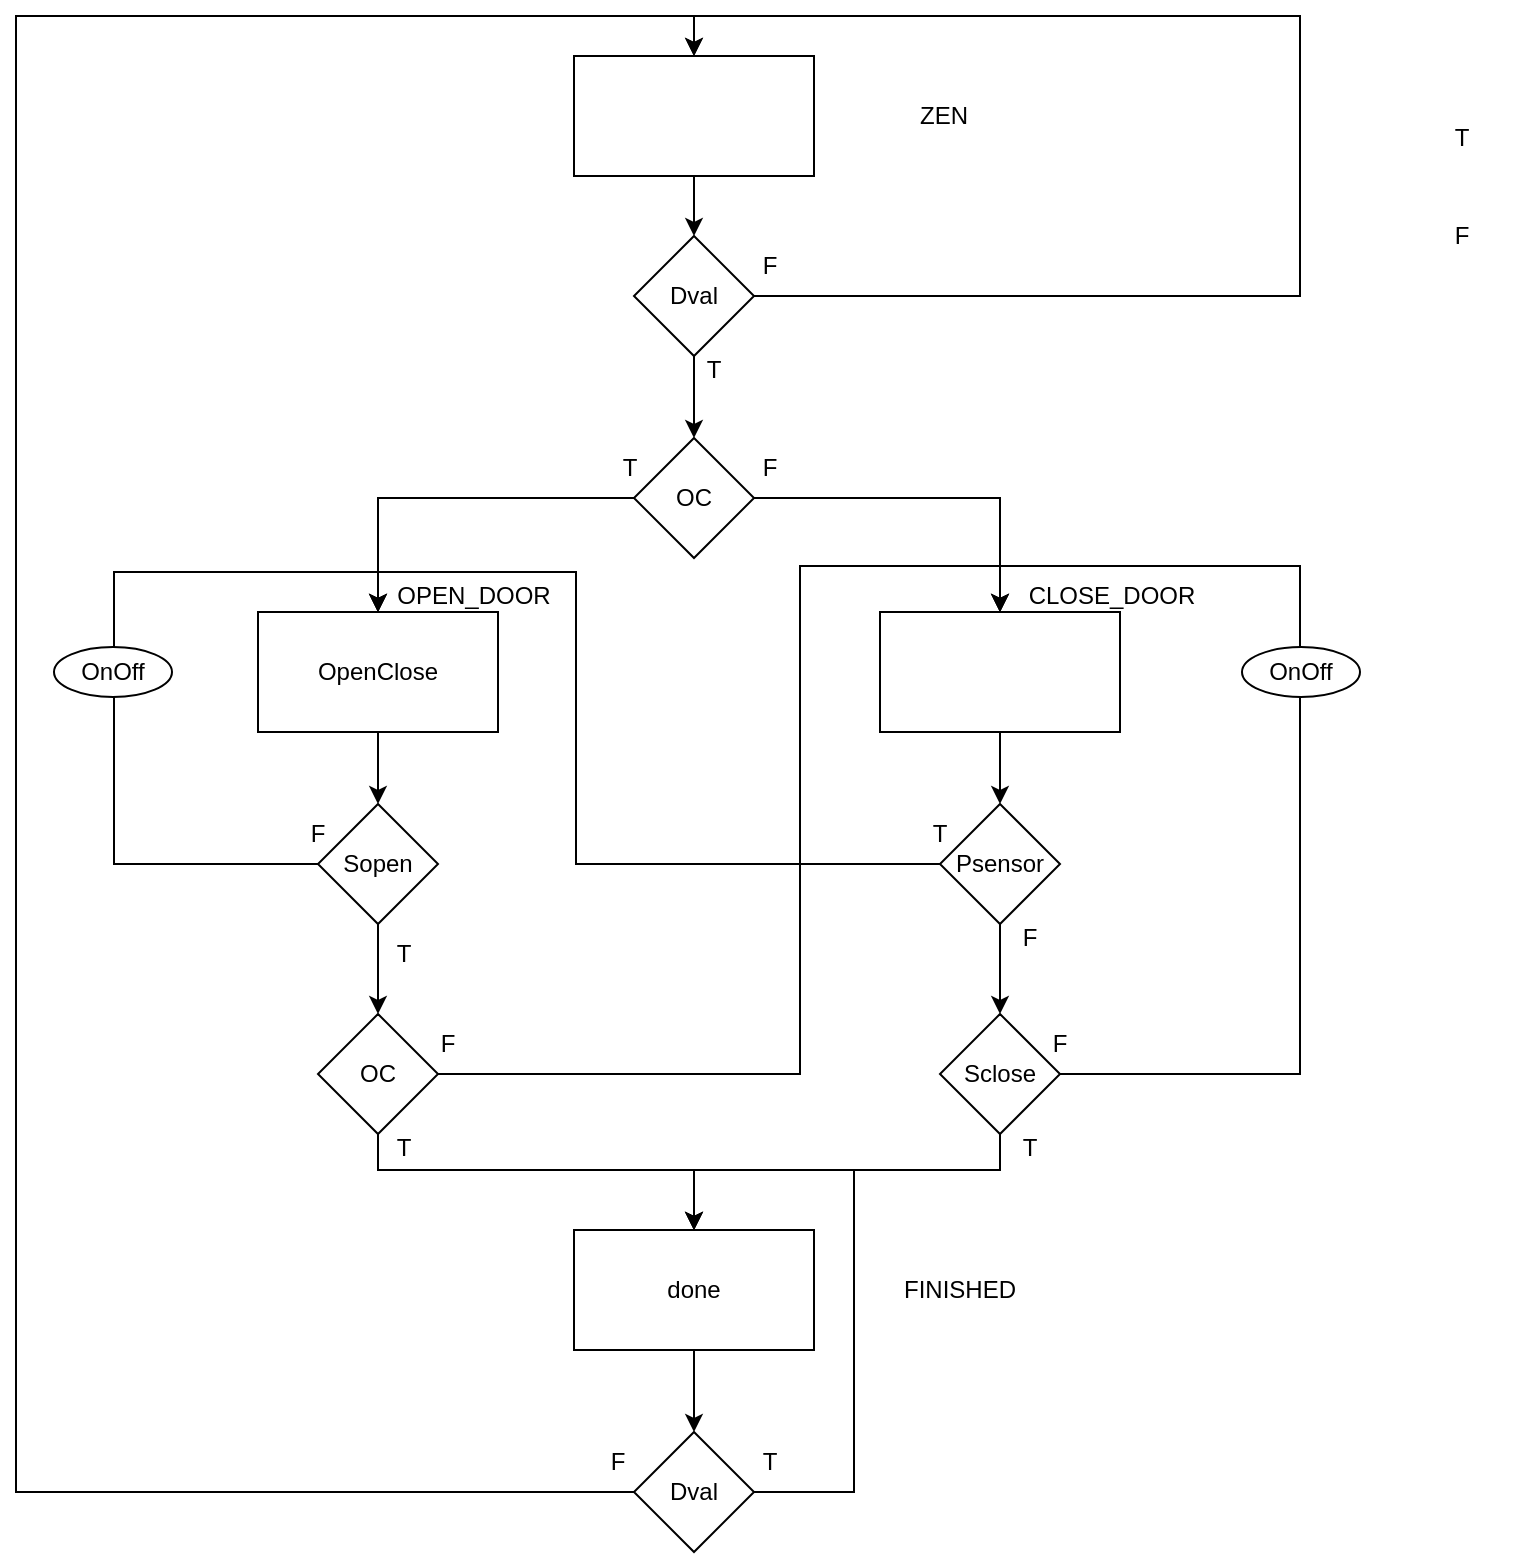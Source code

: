 <mxfile version="21.3.2" type="device">
  <diagram name="Page-1" id="wuKPKg8n7fOWSqLQgW6j">
    <mxGraphModel dx="1400" dy="786" grid="0" gridSize="10" guides="1" tooltips="1" connect="1" arrows="1" fold="1" page="1" pageScale="1" pageWidth="827" pageHeight="1169" math="0" shadow="0">
      <root>
        <mxCell id="0" />
        <mxCell id="1" parent="0" />
        <mxCell id="KYZTzPVHc1yOyD898JZF-97" style="edgeStyle=orthogonalEdgeStyle;rounded=0;orthogonalLoop=1;jettySize=auto;html=1;" edge="1" parent="1" source="KYZTzPVHc1yOyD898JZF-1" target="KYZTzPVHc1yOyD898JZF-3">
          <mxGeometry relative="1" as="geometry" />
        </mxCell>
        <mxCell id="KYZTzPVHc1yOyD898JZF-1" value="" style="rounded=0;whiteSpace=wrap;html=1;" vertex="1" parent="1">
          <mxGeometry x="320" y="60" width="120" height="60" as="geometry" />
        </mxCell>
        <mxCell id="KYZTzPVHc1yOyD898JZF-101" style="edgeStyle=orthogonalEdgeStyle;rounded=0;orthogonalLoop=1;jettySize=auto;html=1;" edge="1" parent="1" source="KYZTzPVHc1yOyD898JZF-2" target="KYZTzPVHc1yOyD898JZF-8">
          <mxGeometry relative="1" as="geometry" />
        </mxCell>
        <mxCell id="KYZTzPVHc1yOyD898JZF-2" value="OpenClose" style="rounded=0;whiteSpace=wrap;html=1;" vertex="1" parent="1">
          <mxGeometry x="162" y="338" width="120" height="60" as="geometry" />
        </mxCell>
        <mxCell id="KYZTzPVHc1yOyD898JZF-98" style="edgeStyle=orthogonalEdgeStyle;rounded=0;orthogonalLoop=1;jettySize=auto;html=1;" edge="1" parent="1" source="KYZTzPVHc1yOyD898JZF-3" target="KYZTzPVHc1yOyD898JZF-56">
          <mxGeometry relative="1" as="geometry" />
        </mxCell>
        <mxCell id="KYZTzPVHc1yOyD898JZF-125" style="edgeStyle=orthogonalEdgeStyle;rounded=0;orthogonalLoop=1;jettySize=auto;html=1;entryX=0.5;entryY=0;entryDx=0;entryDy=0;" edge="1" parent="1" source="KYZTzPVHc1yOyD898JZF-3" target="KYZTzPVHc1yOyD898JZF-1">
          <mxGeometry relative="1" as="geometry">
            <Array as="points">
              <mxPoint x="683" y="180" />
              <mxPoint x="683" y="40" />
              <mxPoint x="380" y="40" />
            </Array>
          </mxGeometry>
        </mxCell>
        <mxCell id="KYZTzPVHc1yOyD898JZF-3" value="Dval" style="rhombus;whiteSpace=wrap;html=1;" vertex="1" parent="1">
          <mxGeometry x="350" y="150" width="60" height="60" as="geometry" />
        </mxCell>
        <mxCell id="KYZTzPVHc1yOyD898JZF-102" style="edgeStyle=orthogonalEdgeStyle;rounded=0;orthogonalLoop=1;jettySize=auto;html=1;exitX=0;exitY=0.5;exitDx=0;exitDy=0;entryX=0.5;entryY=0;entryDx=0;entryDy=0;" edge="1" parent="1" source="KYZTzPVHc1yOyD898JZF-8" target="KYZTzPVHc1yOyD898JZF-2">
          <mxGeometry relative="1" as="geometry">
            <Array as="points">
              <mxPoint x="90" y="464" />
              <mxPoint x="90" y="318" />
              <mxPoint x="222" y="318" />
            </Array>
          </mxGeometry>
        </mxCell>
        <mxCell id="KYZTzPVHc1yOyD898JZF-103" style="edgeStyle=orthogonalEdgeStyle;rounded=0;orthogonalLoop=1;jettySize=auto;html=1;" edge="1" parent="1" source="KYZTzPVHc1yOyD898JZF-8" target="KYZTzPVHc1yOyD898JZF-12">
          <mxGeometry relative="1" as="geometry" />
        </mxCell>
        <mxCell id="KYZTzPVHc1yOyD898JZF-8" value="Sopen" style="rhombus;whiteSpace=wrap;html=1;" vertex="1" parent="1">
          <mxGeometry x="192" y="434" width="60" height="60" as="geometry" />
        </mxCell>
        <mxCell id="KYZTzPVHc1yOyD898JZF-111" style="edgeStyle=orthogonalEdgeStyle;rounded=0;orthogonalLoop=1;jettySize=auto;html=1;" edge="1" parent="1" source="KYZTzPVHc1yOyD898JZF-10" target="KYZTzPVHc1yOyD898JZF-35">
          <mxGeometry relative="1" as="geometry" />
        </mxCell>
        <mxCell id="KYZTzPVHc1yOyD898JZF-10" value="" style="rounded=0;whiteSpace=wrap;html=1;" vertex="1" parent="1">
          <mxGeometry x="473" y="338" width="120" height="60" as="geometry" />
        </mxCell>
        <mxCell id="KYZTzPVHc1yOyD898JZF-104" style="edgeStyle=orthogonalEdgeStyle;rounded=0;orthogonalLoop=1;jettySize=auto;html=1;" edge="1" parent="1" source="KYZTzPVHc1yOyD898JZF-12" target="KYZTzPVHc1yOyD898JZF-55">
          <mxGeometry relative="1" as="geometry">
            <Array as="points">
              <mxPoint x="222" y="617" />
              <mxPoint x="380" y="617" />
            </Array>
          </mxGeometry>
        </mxCell>
        <mxCell id="KYZTzPVHc1yOyD898JZF-109" style="edgeStyle=orthogonalEdgeStyle;rounded=0;orthogonalLoop=1;jettySize=auto;html=1;entryX=0.5;entryY=0;entryDx=0;entryDy=0;" edge="1" parent="1" source="KYZTzPVHc1yOyD898JZF-12" target="KYZTzPVHc1yOyD898JZF-10">
          <mxGeometry relative="1" as="geometry">
            <Array as="points">
              <mxPoint x="433" y="569" />
              <mxPoint x="433" y="315" />
              <mxPoint x="533" y="315" />
            </Array>
          </mxGeometry>
        </mxCell>
        <mxCell id="KYZTzPVHc1yOyD898JZF-12" value="OC" style="rhombus;whiteSpace=wrap;html=1;" vertex="1" parent="1">
          <mxGeometry x="192" y="539" width="60" height="60" as="geometry" />
        </mxCell>
        <mxCell id="KYZTzPVHc1yOyD898JZF-22" value="ZEN" style="text;html=1;strokeColor=none;fillColor=none;align=center;verticalAlign=middle;whiteSpace=wrap;rounded=0;" vertex="1" parent="1">
          <mxGeometry x="450" y="80" width="110" height="20" as="geometry" />
        </mxCell>
        <mxCell id="KYZTzPVHc1yOyD898JZF-23" value="CLOSE_DOOR" style="text;html=1;strokeColor=none;fillColor=none;align=center;verticalAlign=middle;whiteSpace=wrap;rounded=0;" vertex="1" parent="1">
          <mxGeometry x="539" y="315" width="100" height="30" as="geometry" />
        </mxCell>
        <mxCell id="KYZTzPVHc1yOyD898JZF-28" value="F" style="text;html=1;strokeColor=none;fillColor=none;align=center;verticalAlign=middle;whiteSpace=wrap;rounded=0;" vertex="1" parent="1">
          <mxGeometry x="734" y="135" width="60" height="30" as="geometry" />
        </mxCell>
        <mxCell id="KYZTzPVHc1yOyD898JZF-32" value="T" style="text;html=1;strokeColor=none;fillColor=none;align=center;verticalAlign=middle;whiteSpace=wrap;rounded=0;" vertex="1" parent="1">
          <mxGeometry x="734" y="86" width="60" height="30" as="geometry" />
        </mxCell>
        <mxCell id="KYZTzPVHc1yOyD898JZF-110" style="edgeStyle=orthogonalEdgeStyle;rounded=0;orthogonalLoop=1;jettySize=auto;html=1;entryX=0.5;entryY=0;entryDx=0;entryDy=0;" edge="1" parent="1" source="KYZTzPVHc1yOyD898JZF-35" target="KYZTzPVHc1yOyD898JZF-2">
          <mxGeometry relative="1" as="geometry">
            <Array as="points">
              <mxPoint x="321" y="464" />
              <mxPoint x="321" y="318" />
              <mxPoint x="222" y="318" />
            </Array>
          </mxGeometry>
        </mxCell>
        <mxCell id="KYZTzPVHc1yOyD898JZF-112" style="edgeStyle=orthogonalEdgeStyle;rounded=0;orthogonalLoop=1;jettySize=auto;html=1;" edge="1" parent="1" source="KYZTzPVHc1yOyD898JZF-35" target="KYZTzPVHc1yOyD898JZF-74">
          <mxGeometry relative="1" as="geometry" />
        </mxCell>
        <mxCell id="KYZTzPVHc1yOyD898JZF-35" value="Psensor" style="rhombus;whiteSpace=wrap;html=1;" vertex="1" parent="1">
          <mxGeometry x="503" y="434" width="60" height="60" as="geometry" />
        </mxCell>
        <mxCell id="KYZTzPVHc1yOyD898JZF-105" style="edgeStyle=orthogonalEdgeStyle;rounded=0;orthogonalLoop=1;jettySize=auto;html=1;" edge="1" parent="1" source="KYZTzPVHc1yOyD898JZF-55" target="KYZTzPVHc1yOyD898JZF-61">
          <mxGeometry relative="1" as="geometry" />
        </mxCell>
        <mxCell id="KYZTzPVHc1yOyD898JZF-55" value="done" style="rounded=0;whiteSpace=wrap;html=1;" vertex="1" parent="1">
          <mxGeometry x="320" y="647" width="120" height="60" as="geometry" />
        </mxCell>
        <mxCell id="KYZTzPVHc1yOyD898JZF-99" style="edgeStyle=orthogonalEdgeStyle;rounded=0;orthogonalLoop=1;jettySize=auto;html=1;" edge="1" parent="1" source="KYZTzPVHc1yOyD898JZF-56" target="KYZTzPVHc1yOyD898JZF-2">
          <mxGeometry relative="1" as="geometry" />
        </mxCell>
        <mxCell id="KYZTzPVHc1yOyD898JZF-100" style="edgeStyle=orthogonalEdgeStyle;rounded=0;orthogonalLoop=1;jettySize=auto;html=1;" edge="1" parent="1" source="KYZTzPVHc1yOyD898JZF-56" target="KYZTzPVHc1yOyD898JZF-10">
          <mxGeometry relative="1" as="geometry" />
        </mxCell>
        <mxCell id="KYZTzPVHc1yOyD898JZF-56" value="OC" style="rhombus;whiteSpace=wrap;html=1;" vertex="1" parent="1">
          <mxGeometry x="350" y="251" width="60" height="60" as="geometry" />
        </mxCell>
        <mxCell id="KYZTzPVHc1yOyD898JZF-106" style="edgeStyle=orthogonalEdgeStyle;rounded=0;orthogonalLoop=1;jettySize=auto;html=1;entryX=0.5;entryY=0;entryDx=0;entryDy=0;" edge="1" parent="1" source="KYZTzPVHc1yOyD898JZF-61" target="KYZTzPVHc1yOyD898JZF-1">
          <mxGeometry relative="1" as="geometry">
            <Array as="points">
              <mxPoint x="41" y="778" />
              <mxPoint x="41" y="40" />
              <mxPoint x="380" y="40" />
            </Array>
          </mxGeometry>
        </mxCell>
        <mxCell id="KYZTzPVHc1yOyD898JZF-107" style="edgeStyle=orthogonalEdgeStyle;rounded=0;orthogonalLoop=1;jettySize=auto;html=1;entryX=0.5;entryY=0;entryDx=0;entryDy=0;" edge="1" parent="1" source="KYZTzPVHc1yOyD898JZF-61" target="KYZTzPVHc1yOyD898JZF-55">
          <mxGeometry relative="1" as="geometry">
            <Array as="points">
              <mxPoint x="460" y="778" />
              <mxPoint x="460" y="617" />
              <mxPoint x="380" y="617" />
            </Array>
          </mxGeometry>
        </mxCell>
        <mxCell id="KYZTzPVHc1yOyD898JZF-61" value="Dval" style="rhombus;whiteSpace=wrap;html=1;" vertex="1" parent="1">
          <mxGeometry x="350" y="748" width="60" height="60" as="geometry" />
        </mxCell>
        <mxCell id="KYZTzPVHc1yOyD898JZF-108" style="edgeStyle=orthogonalEdgeStyle;rounded=0;orthogonalLoop=1;jettySize=auto;html=1;" edge="1" parent="1" source="KYZTzPVHc1yOyD898JZF-74" target="KYZTzPVHc1yOyD898JZF-55">
          <mxGeometry relative="1" as="geometry">
            <Array as="points">
              <mxPoint x="533" y="617" />
              <mxPoint x="380" y="617" />
            </Array>
          </mxGeometry>
        </mxCell>
        <mxCell id="KYZTzPVHc1yOyD898JZF-113" style="edgeStyle=orthogonalEdgeStyle;rounded=0;orthogonalLoop=1;jettySize=auto;html=1;entryX=0.5;entryY=0;entryDx=0;entryDy=0;" edge="1" parent="1" source="KYZTzPVHc1yOyD898JZF-74" target="KYZTzPVHc1yOyD898JZF-10">
          <mxGeometry relative="1" as="geometry">
            <Array as="points">
              <mxPoint x="683" y="569" />
              <mxPoint x="683" y="315" />
              <mxPoint x="533" y="315" />
            </Array>
          </mxGeometry>
        </mxCell>
        <mxCell id="KYZTzPVHc1yOyD898JZF-74" value="Sclose" style="rhombus;whiteSpace=wrap;html=1;" vertex="1" parent="1">
          <mxGeometry x="503" y="539" width="60" height="60" as="geometry" />
        </mxCell>
        <mxCell id="KYZTzPVHc1yOyD898JZF-90" value="OPEN_DOOR" style="text;html=1;strokeColor=none;fillColor=none;align=center;verticalAlign=middle;whiteSpace=wrap;rounded=0;" vertex="1" parent="1">
          <mxGeometry x="240" y="315" width="60" height="30" as="geometry" />
        </mxCell>
        <mxCell id="KYZTzPVHc1yOyD898JZF-93" value="FINISHED" style="text;html=1;strokeColor=none;fillColor=none;align=center;verticalAlign=middle;whiteSpace=wrap;rounded=0;" vertex="1" parent="1">
          <mxGeometry x="483" y="662" width="60" height="30" as="geometry" />
        </mxCell>
        <mxCell id="KYZTzPVHc1yOyD898JZF-95" value="OnOff" style="ellipse;whiteSpace=wrap;html=1;" vertex="1" parent="1">
          <mxGeometry x="60" y="355.5" width="59" height="25" as="geometry" />
        </mxCell>
        <mxCell id="KYZTzPVHc1yOyD898JZF-96" value="OnOff" style="ellipse;whiteSpace=wrap;html=1;" vertex="1" parent="1">
          <mxGeometry x="654" y="355.5" width="59" height="25" as="geometry" />
        </mxCell>
        <mxCell id="KYZTzPVHc1yOyD898JZF-114" value="T" style="text;html=1;strokeColor=none;fillColor=none;align=center;verticalAlign=middle;whiteSpace=wrap;rounded=0;" vertex="1" parent="1">
          <mxGeometry x="360" y="202" width="60" height="30" as="geometry" />
        </mxCell>
        <mxCell id="KYZTzPVHc1yOyD898JZF-115" value="T" style="text;html=1;strokeColor=none;fillColor=none;align=center;verticalAlign=middle;whiteSpace=wrap;rounded=0;" vertex="1" parent="1">
          <mxGeometry x="318" y="251" width="60" height="30" as="geometry" />
        </mxCell>
        <mxCell id="KYZTzPVHc1yOyD898JZF-116" value="T" style="text;html=1;strokeColor=none;fillColor=none;align=center;verticalAlign=middle;whiteSpace=wrap;rounded=0;" vertex="1" parent="1">
          <mxGeometry x="205" y="494" width="60" height="30" as="geometry" />
        </mxCell>
        <mxCell id="KYZTzPVHc1yOyD898JZF-117" value="T" style="text;html=1;strokeColor=none;fillColor=none;align=center;verticalAlign=middle;whiteSpace=wrap;rounded=0;" vertex="1" parent="1">
          <mxGeometry x="205" y="591" width="60" height="30" as="geometry" />
        </mxCell>
        <mxCell id="KYZTzPVHc1yOyD898JZF-118" value="T" style="text;html=1;strokeColor=none;fillColor=none;align=center;verticalAlign=middle;whiteSpace=wrap;rounded=0;" vertex="1" parent="1">
          <mxGeometry x="473" y="434" width="60" height="30" as="geometry" />
        </mxCell>
        <mxCell id="KYZTzPVHc1yOyD898JZF-119" value="T" style="text;html=1;strokeColor=none;fillColor=none;align=center;verticalAlign=middle;whiteSpace=wrap;rounded=0;" vertex="1" parent="1">
          <mxGeometry x="518" y="591" width="60" height="30" as="geometry" />
        </mxCell>
        <mxCell id="KYZTzPVHc1yOyD898JZF-120" value="F" style="text;html=1;strokeColor=none;fillColor=none;align=center;verticalAlign=middle;whiteSpace=wrap;rounded=0;" vertex="1" parent="1">
          <mxGeometry x="388" y="251" width="60" height="30" as="geometry" />
        </mxCell>
        <mxCell id="KYZTzPVHc1yOyD898JZF-121" value="F" style="text;html=1;strokeColor=none;fillColor=none;align=center;verticalAlign=middle;whiteSpace=wrap;rounded=0;" vertex="1" parent="1">
          <mxGeometry x="518" y="486" width="60" height="30" as="geometry" />
        </mxCell>
        <mxCell id="KYZTzPVHc1yOyD898JZF-122" value="F" style="text;html=1;strokeColor=none;fillColor=none;align=center;verticalAlign=middle;whiteSpace=wrap;rounded=0;" vertex="1" parent="1">
          <mxGeometry x="533" y="539" width="60" height="30" as="geometry" />
        </mxCell>
        <mxCell id="KYZTzPVHc1yOyD898JZF-123" value="F" style="text;html=1;strokeColor=none;fillColor=none;align=center;verticalAlign=middle;whiteSpace=wrap;rounded=0;" vertex="1" parent="1">
          <mxGeometry x="227" y="539" width="60" height="30" as="geometry" />
        </mxCell>
        <mxCell id="KYZTzPVHc1yOyD898JZF-124" value="F" style="text;html=1;strokeColor=none;fillColor=none;align=center;verticalAlign=middle;whiteSpace=wrap;rounded=0;" vertex="1" parent="1">
          <mxGeometry x="312" y="748" width="60" height="30" as="geometry" />
        </mxCell>
        <mxCell id="KYZTzPVHc1yOyD898JZF-126" value="F" style="text;html=1;strokeColor=none;fillColor=none;align=center;verticalAlign=middle;whiteSpace=wrap;rounded=0;" vertex="1" parent="1">
          <mxGeometry x="388" y="150" width="60" height="30" as="geometry" />
        </mxCell>
        <mxCell id="KYZTzPVHc1yOyD898JZF-127" value="F" style="text;html=1;strokeColor=none;fillColor=none;align=center;verticalAlign=middle;whiteSpace=wrap;rounded=0;" vertex="1" parent="1">
          <mxGeometry x="162" y="434" width="60" height="30" as="geometry" />
        </mxCell>
        <mxCell id="KYZTzPVHc1yOyD898JZF-128" value="T" style="text;html=1;strokeColor=none;fillColor=none;align=center;verticalAlign=middle;whiteSpace=wrap;rounded=0;" vertex="1" parent="1">
          <mxGeometry x="388" y="748" width="60" height="30" as="geometry" />
        </mxCell>
      </root>
    </mxGraphModel>
  </diagram>
</mxfile>
